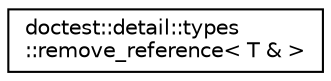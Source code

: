 digraph "Graphical Class Hierarchy"
{
 // LATEX_PDF_SIZE
  edge [fontname="Helvetica",fontsize="10",labelfontname="Helvetica",labelfontsize="10"];
  node [fontname="Helvetica",fontsize="10",shape=record];
  rankdir="LR";
  Node0 [label="doctest::detail::types\l::remove_reference\< T & \>",height=0.2,width=0.4,color="black", fillcolor="white", style="filled",URL="$d8/d9e/namespacedoctest_1_1detail_1_1types.html#d6/d70/structdoctest_1_1detail_1_1types_1_1remove__reference_3_01T_01_6_01_4",tooltip=" "];
}
